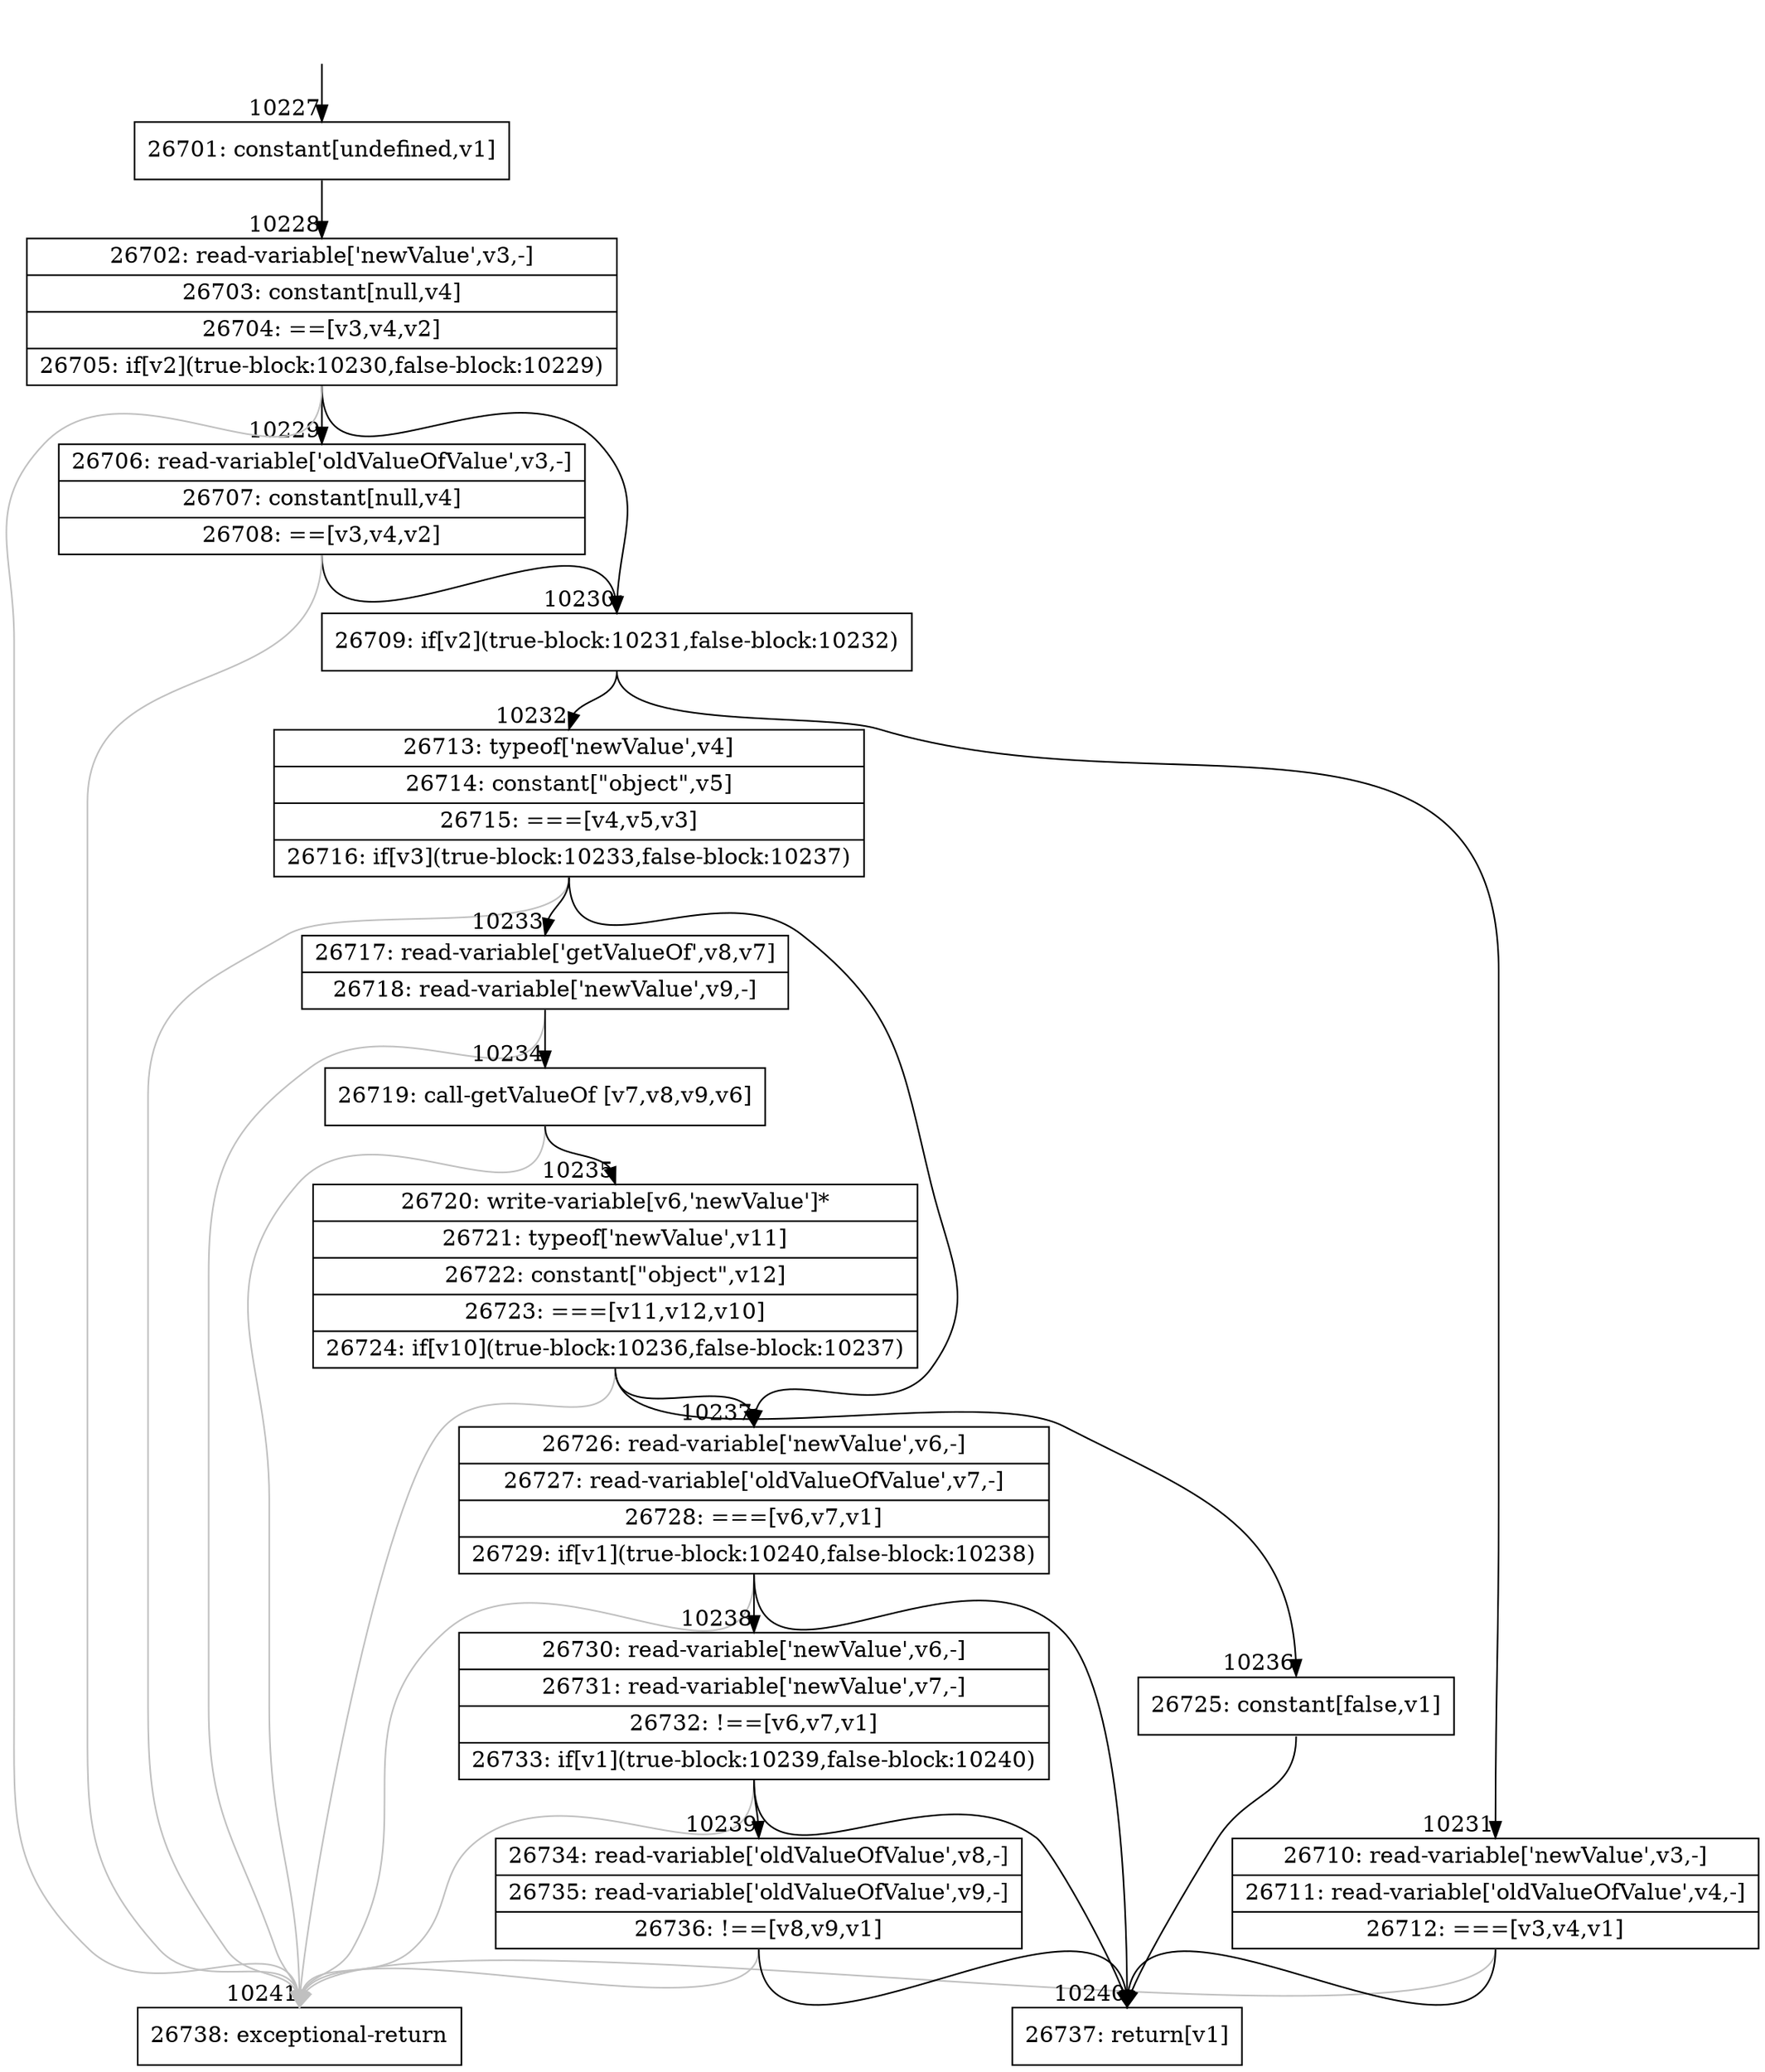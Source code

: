digraph {
rankdir="TD"
BB_entry771[shape=none,label=""];
BB_entry771 -> BB10227 [tailport=s, headport=n, headlabel="    10227"]
BB10227 [shape=record label="{26701: constant[undefined,v1]}" ] 
BB10227 -> BB10228 [tailport=s, headport=n, headlabel="      10228"]
BB10228 [shape=record label="{26702: read-variable['newValue',v3,-]|26703: constant[null,v4]|26704: ==[v3,v4,v2]|26705: if[v2](true-block:10230,false-block:10229)}" ] 
BB10228 -> BB10230 [tailport=s, headport=n, headlabel="      10230"]
BB10228 -> BB10229 [tailport=s, headport=n, headlabel="      10229"]
BB10228 -> BB10241 [tailport=s, headport=n, color=gray, headlabel="      10241"]
BB10229 [shape=record label="{26706: read-variable['oldValueOfValue',v3,-]|26707: constant[null,v4]|26708: ==[v3,v4,v2]}" ] 
BB10229 -> BB10230 [tailport=s, headport=n]
BB10229 -> BB10241 [tailport=s, headport=n, color=gray]
BB10230 [shape=record label="{26709: if[v2](true-block:10231,false-block:10232)}" ] 
BB10230 -> BB10231 [tailport=s, headport=n, headlabel="      10231"]
BB10230 -> BB10232 [tailport=s, headport=n, headlabel="      10232"]
BB10231 [shape=record label="{26710: read-variable['newValue',v3,-]|26711: read-variable['oldValueOfValue',v4,-]|26712: ===[v3,v4,v1]}" ] 
BB10231 -> BB10240 [tailport=s, headport=n, headlabel="      10240"]
BB10231 -> BB10241 [tailport=s, headport=n, color=gray]
BB10232 [shape=record label="{26713: typeof['newValue',v4]|26714: constant[\"object\",v5]|26715: ===[v4,v5,v3]|26716: if[v3](true-block:10233,false-block:10237)}" ] 
BB10232 -> BB10233 [tailport=s, headport=n, headlabel="      10233"]
BB10232 -> BB10237 [tailport=s, headport=n, headlabel="      10237"]
BB10232 -> BB10241 [tailport=s, headport=n, color=gray]
BB10233 [shape=record label="{26717: read-variable['getValueOf',v8,v7]|26718: read-variable['newValue',v9,-]}" ] 
BB10233 -> BB10234 [tailport=s, headport=n, headlabel="      10234"]
BB10233 -> BB10241 [tailport=s, headport=n, color=gray]
BB10234 [shape=record label="{26719: call-getValueOf [v7,v8,v9,v6]}" ] 
BB10234 -> BB10235 [tailport=s, headport=n, headlabel="      10235"]
BB10234 -> BB10241 [tailport=s, headport=n, color=gray]
BB10235 [shape=record label="{26720: write-variable[v6,'newValue']*|26721: typeof['newValue',v11]|26722: constant[\"object\",v12]|26723: ===[v11,v12,v10]|26724: if[v10](true-block:10236,false-block:10237)}" ] 
BB10235 -> BB10236 [tailport=s, headport=n, headlabel="      10236"]
BB10235 -> BB10237 [tailport=s, headport=n]
BB10235 -> BB10241 [tailport=s, headport=n, color=gray]
BB10236 [shape=record label="{26725: constant[false,v1]}" ] 
BB10236 -> BB10240 [tailport=s, headport=n]
BB10237 [shape=record label="{26726: read-variable['newValue',v6,-]|26727: read-variable['oldValueOfValue',v7,-]|26728: ===[v6,v7,v1]|26729: if[v1](true-block:10240,false-block:10238)}" ] 
BB10237 -> BB10240 [tailport=s, headport=n]
BB10237 -> BB10238 [tailport=s, headport=n, headlabel="      10238"]
BB10237 -> BB10241 [tailport=s, headport=n, color=gray]
BB10238 [shape=record label="{26730: read-variable['newValue',v6,-]|26731: read-variable['newValue',v7,-]|26732: !==[v6,v7,v1]|26733: if[v1](true-block:10239,false-block:10240)}" ] 
BB10238 -> BB10240 [tailport=s, headport=n]
BB10238 -> BB10239 [tailport=s, headport=n, headlabel="      10239"]
BB10238 -> BB10241 [tailport=s, headport=n, color=gray]
BB10239 [shape=record label="{26734: read-variable['oldValueOfValue',v8,-]|26735: read-variable['oldValueOfValue',v9,-]|26736: !==[v8,v9,v1]}" ] 
BB10239 -> BB10240 [tailport=s, headport=n]
BB10239 -> BB10241 [tailport=s, headport=n, color=gray]
BB10240 [shape=record label="{26737: return[v1]}" ] 
BB10241 [shape=record label="{26738: exceptional-return}" ] 
//#$~ 14118
}

